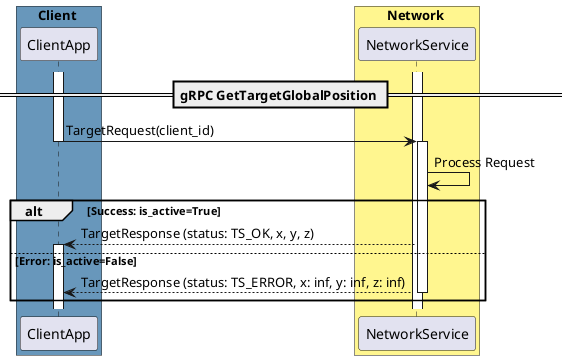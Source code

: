 @startuml

skinparam backgroundColor #FFFFFF

' Defines the participants in the protocol
box Client #6897BB
participant "ClientApp" as ClientApp
end box

box Network #FFF68F
participant "NetworkService" as NetworkService
end box

== gRPC GetTargetGlobalPosition ==

' NetworkService thread is running waiting for incoming requests
activate NetworkService
activate ClientApp

' ClientApp requests GetTargetGlobalPosition RPC sending a TargetRequest message
' containing the requesting client ID
ClientApp -> NetworkService: TargetRequest(client_id)

' The RPC request blocks the ClientApp thread while waiting for a response
deactivate ClientApp

' NetworkService receives the RPC request for GetTargetGlobalPosition
' NetworkService has a thread pool for handling asynchronously the requests
' from multiple client, it assigns the request to a worker thread
activate NetworkService

' NetworkService GetTargetGlobalPosition procedure is executed
NetworkService -> NetworkService: Process Request

' The distributed network is active so the target global position is computed
alt Success: is_active=True
    ' The NetworkService sends a TargetResponse message to the ClientApp containing
    ' a positive status for the requested operation and the global coordinates of the target
    NetworkService --> ClientApp : TargetResponse (status: TS_OK, x, y, z)
    activate ClientApp
' The distributed network isn't active so the target global position cannot be computed
else Error: is_active=False
    ' The NetworkService sends a TargetResponse message to the ClientApp containing
    ' a negative status for the requested operation and the global coordinates of the target
    ' set to infinite
    NetworkService --> ClientApp : TargetResponse (status: TS_ERROR, x: inf, y: inf, z: inf)
    deactivate NetworkService
end

@enduml
